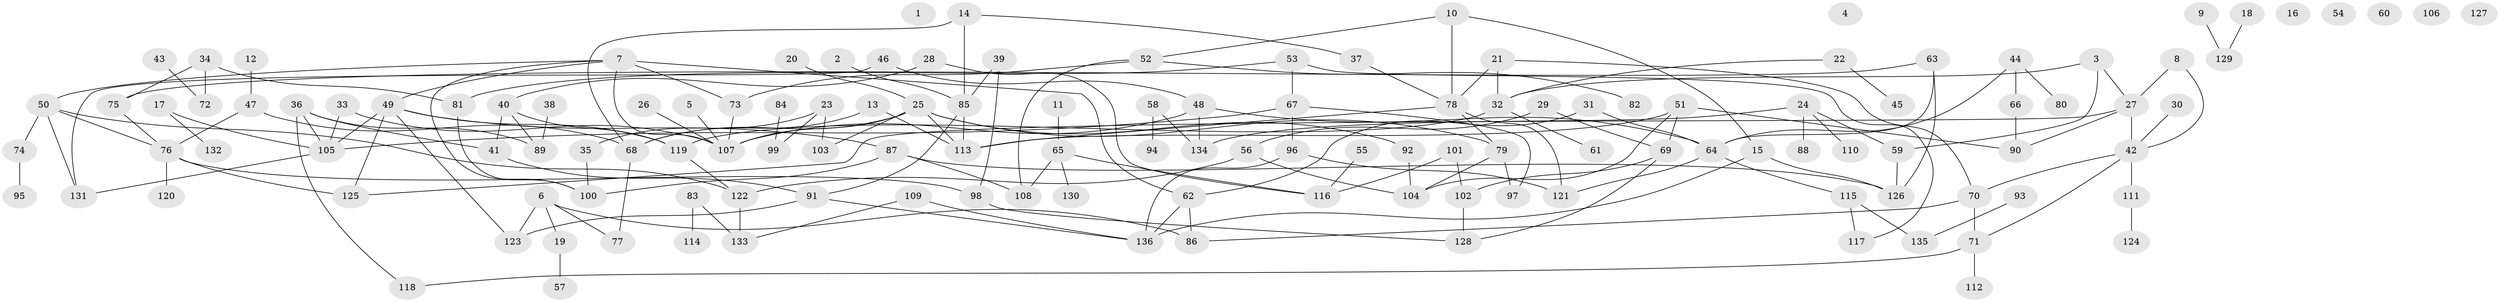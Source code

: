 // Generated by graph-tools (version 1.1) at 2025/12/03/09/25 04:12:52]
// undirected, 136 vertices, 182 edges
graph export_dot {
graph [start="1"]
  node [color=gray90,style=filled];
  1;
  2;
  3;
  4;
  5;
  6;
  7;
  8;
  9;
  10;
  11;
  12;
  13;
  14;
  15;
  16;
  17;
  18;
  19;
  20;
  21;
  22;
  23;
  24;
  25;
  26;
  27;
  28;
  29;
  30;
  31;
  32;
  33;
  34;
  35;
  36;
  37;
  38;
  39;
  40;
  41;
  42;
  43;
  44;
  45;
  46;
  47;
  48;
  49;
  50;
  51;
  52;
  53;
  54;
  55;
  56;
  57;
  58;
  59;
  60;
  61;
  62;
  63;
  64;
  65;
  66;
  67;
  68;
  69;
  70;
  71;
  72;
  73;
  74;
  75;
  76;
  77;
  78;
  79;
  80;
  81;
  82;
  83;
  84;
  85;
  86;
  87;
  88;
  89;
  90;
  91;
  92;
  93;
  94;
  95;
  96;
  97;
  98;
  99;
  100;
  101;
  102;
  103;
  104;
  105;
  106;
  107;
  108;
  109;
  110;
  111;
  112;
  113;
  114;
  115;
  116;
  117;
  118;
  119;
  120;
  121;
  122;
  123;
  124;
  125;
  126;
  127;
  128;
  129;
  130;
  131;
  132;
  133;
  134;
  135;
  136;
  2 -- 85;
  3 -- 27;
  3 -- 32;
  3 -- 59;
  5 -- 107;
  6 -- 19;
  6 -- 77;
  6 -- 86;
  6 -- 123;
  7 -- 49;
  7 -- 50;
  7 -- 62;
  7 -- 73;
  7 -- 100;
  7 -- 107;
  8 -- 27;
  8 -- 42;
  9 -- 129;
  10 -- 15;
  10 -- 52;
  10 -- 78;
  11 -- 65;
  12 -- 47;
  13 -- 68;
  13 -- 113;
  14 -- 37;
  14 -- 68;
  14 -- 85;
  15 -- 126;
  15 -- 136;
  17 -- 105;
  17 -- 132;
  18 -- 129;
  19 -- 57;
  20 -- 25;
  21 -- 32;
  21 -- 70;
  21 -- 78;
  22 -- 32;
  22 -- 45;
  23 -- 35;
  23 -- 99;
  23 -- 103;
  24 -- 59;
  24 -- 88;
  24 -- 110;
  24 -- 134;
  25 -- 68;
  25 -- 79;
  25 -- 92;
  25 -- 103;
  25 -- 107;
  25 -- 113;
  26 -- 107;
  27 -- 42;
  27 -- 90;
  27 -- 125;
  28 -- 40;
  28 -- 116;
  29 -- 56;
  29 -- 69;
  30 -- 42;
  31 -- 62;
  31 -- 64;
  32 -- 61;
  32 -- 119;
  33 -- 105;
  33 -- 107;
  34 -- 72;
  34 -- 75;
  34 -- 81;
  35 -- 100;
  36 -- 41;
  36 -- 89;
  36 -- 105;
  36 -- 118;
  37 -- 78;
  38 -- 89;
  39 -- 85;
  39 -- 98;
  40 -- 41;
  40 -- 89;
  40 -- 119;
  41 -- 91;
  42 -- 70;
  42 -- 71;
  42 -- 111;
  43 -- 72;
  44 -- 64;
  44 -- 66;
  44 -- 80;
  46 -- 48;
  46 -- 131;
  47 -- 68;
  47 -- 76;
  48 -- 64;
  48 -- 107;
  48 -- 134;
  49 -- 87;
  49 -- 105;
  49 -- 119;
  49 -- 123;
  49 -- 125;
  50 -- 74;
  50 -- 76;
  50 -- 122;
  50 -- 131;
  51 -- 69;
  51 -- 90;
  51 -- 104;
  51 -- 113;
  52 -- 73;
  52 -- 82;
  52 -- 108;
  53 -- 67;
  53 -- 81;
  53 -- 117;
  55 -- 116;
  56 -- 104;
  56 -- 122;
  58 -- 94;
  58 -- 134;
  59 -- 126;
  62 -- 86;
  62 -- 136;
  63 -- 64;
  63 -- 75;
  63 -- 126;
  64 -- 115;
  64 -- 121;
  65 -- 108;
  65 -- 116;
  65 -- 130;
  66 -- 90;
  67 -- 96;
  67 -- 97;
  67 -- 105;
  68 -- 77;
  69 -- 102;
  69 -- 128;
  70 -- 71;
  70 -- 86;
  71 -- 112;
  71 -- 118;
  73 -- 107;
  74 -- 95;
  75 -- 76;
  76 -- 98;
  76 -- 120;
  76 -- 125;
  78 -- 79;
  78 -- 113;
  78 -- 121;
  79 -- 97;
  79 -- 104;
  81 -- 100;
  83 -- 114;
  83 -- 133;
  84 -- 99;
  85 -- 91;
  85 -- 113;
  87 -- 100;
  87 -- 108;
  87 -- 126;
  91 -- 123;
  91 -- 136;
  92 -- 104;
  93 -- 135;
  96 -- 121;
  96 -- 136;
  98 -- 128;
  101 -- 102;
  101 -- 116;
  102 -- 128;
  105 -- 131;
  109 -- 133;
  109 -- 136;
  111 -- 124;
  115 -- 117;
  115 -- 135;
  119 -- 122;
  122 -- 133;
}
